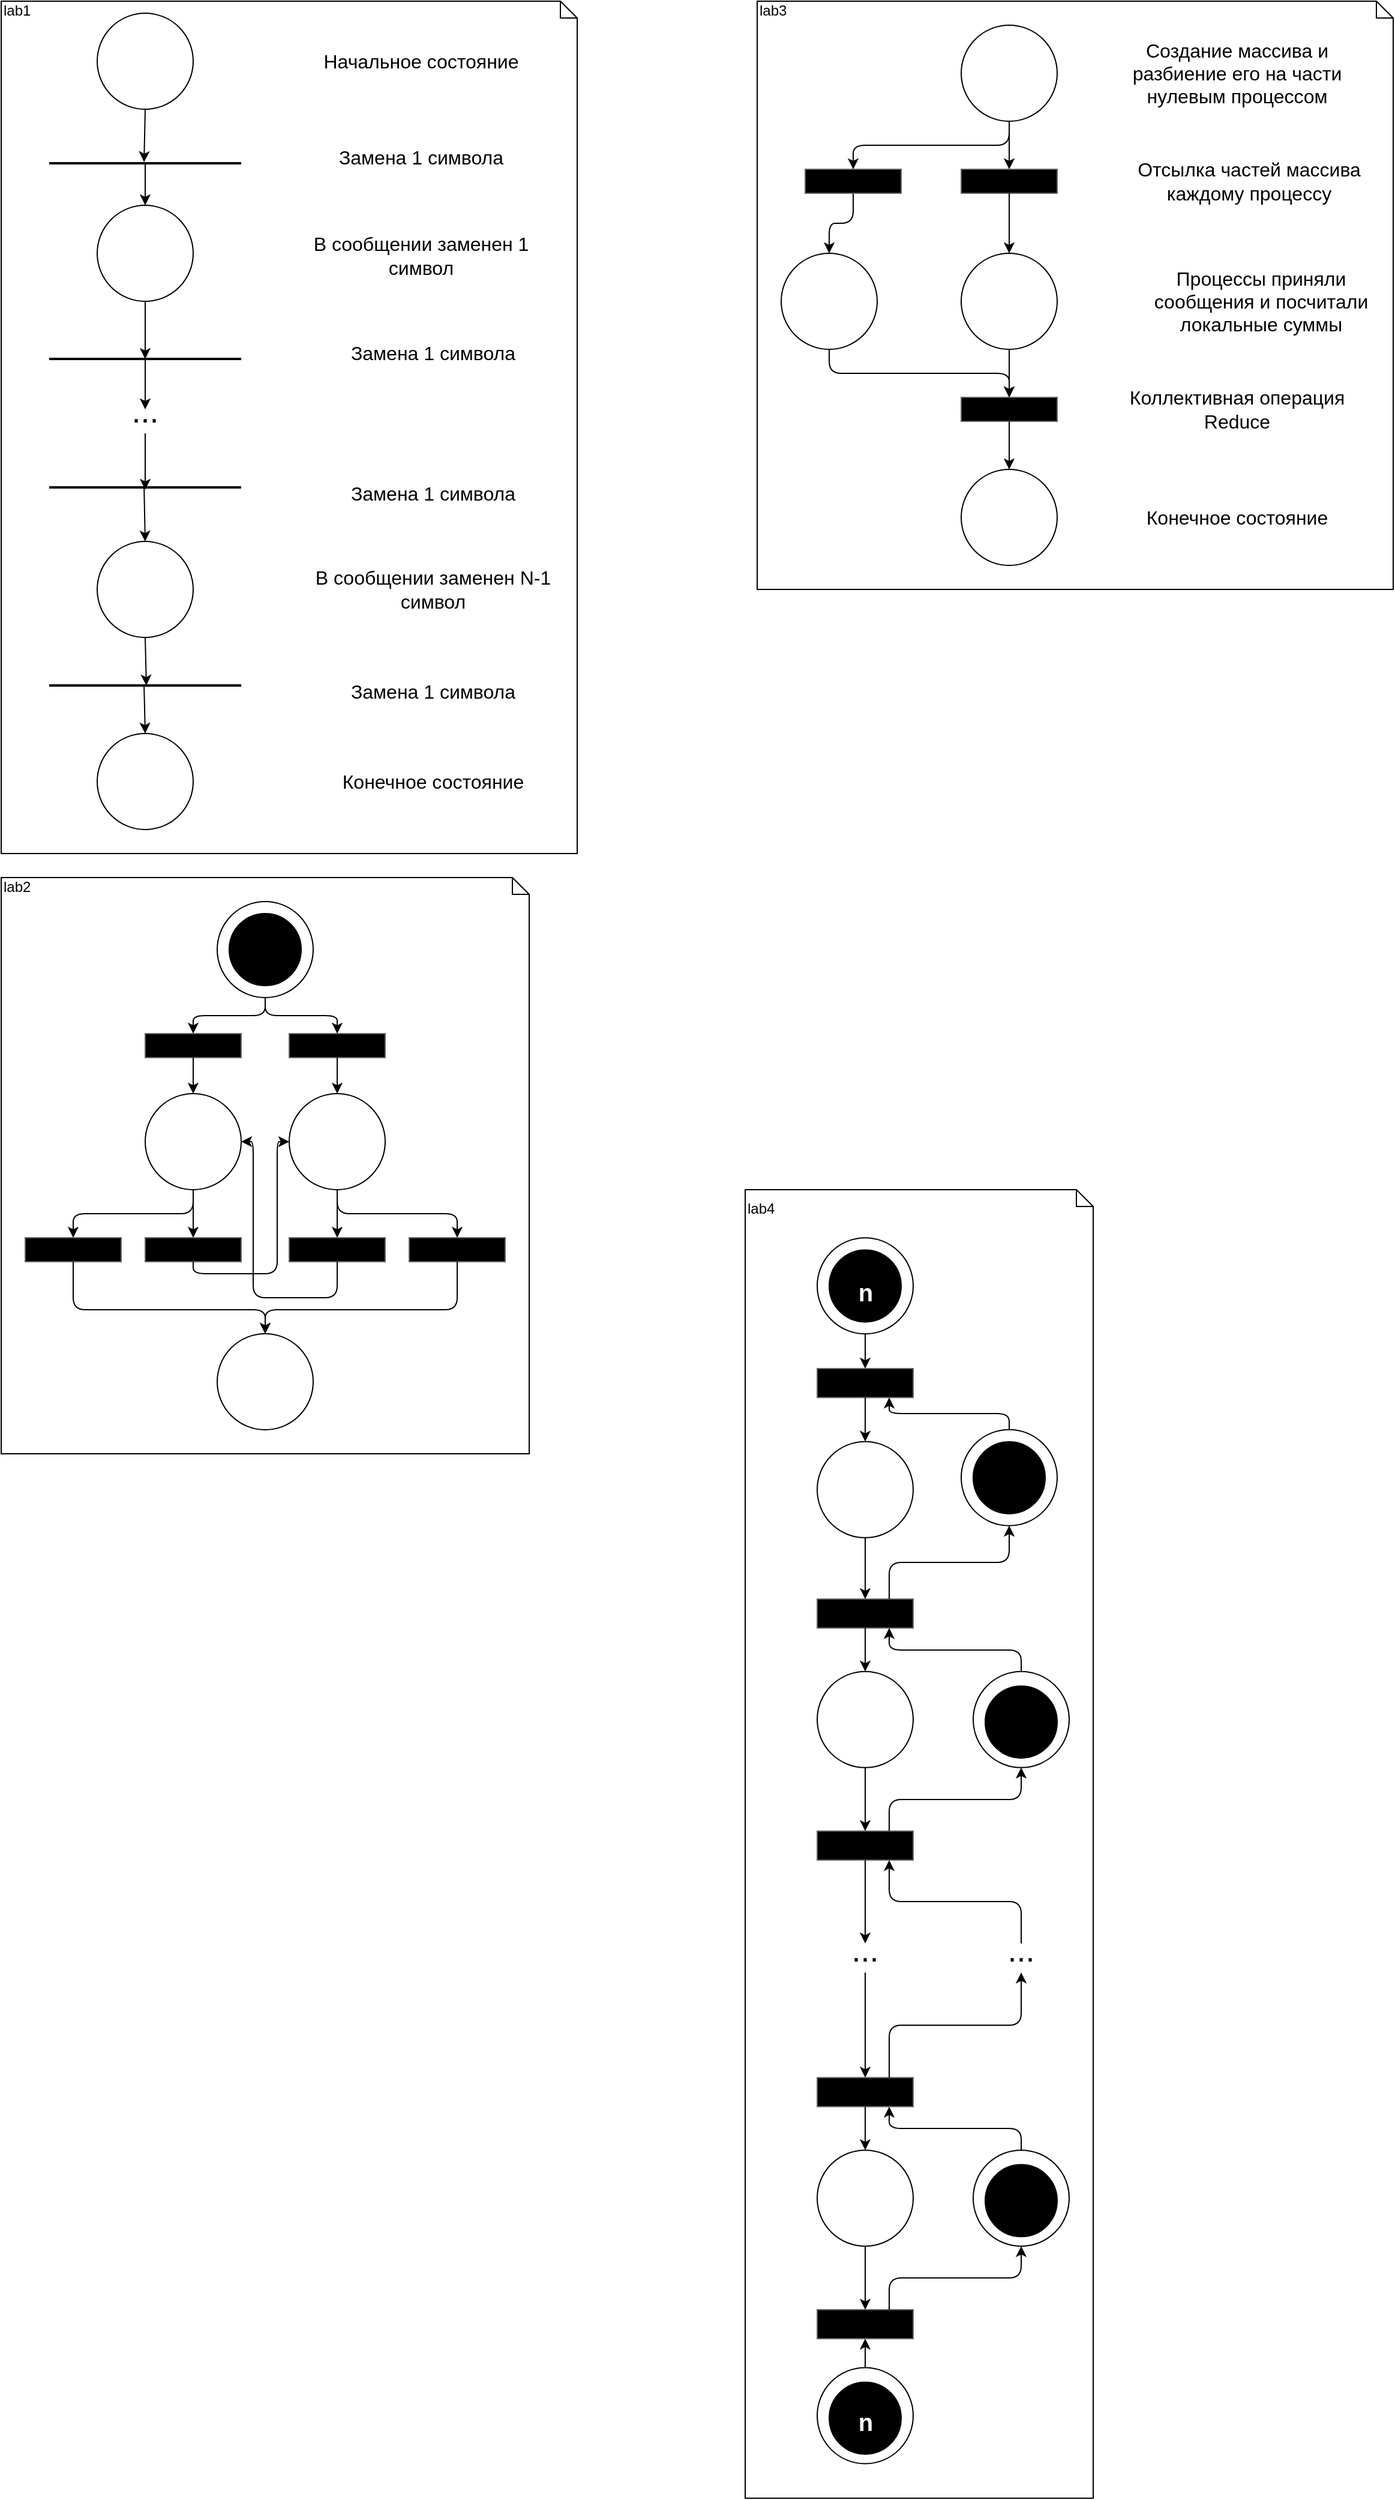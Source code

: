 <mxfile version="12.3.2" type="device" pages="1"><diagram id="6GpnvEEy-C2eloMwzxEv" name="Page-1"><mxGraphModel dx="1577" dy="1208" grid="1" gridSize="10" guides="1" tooltips="1" connect="1" arrows="1" fold="1" page="1" pageScale="1" pageWidth="827" pageHeight="1169" math="0" shadow="0"><root><mxCell id="0"/><mxCell id="1" parent="0"/><mxCell id="kXW_KmqoTyBfFxPTs8dJ-34" value="" style="group" parent="1" vertex="1" connectable="0"><mxGeometry x="40" y="30" width="480" height="710" as="geometry"/></mxCell><mxCell id="kXW_KmqoTyBfFxPTs8dJ-33" value="lab1" style="shape=note;whiteSpace=wrap;html=1;size=14;verticalAlign=top;align=left;spacingTop=-6;" parent="kXW_KmqoTyBfFxPTs8dJ-34" vertex="1"><mxGeometry width="480" height="710" as="geometry"/></mxCell><mxCell id="kXW_KmqoTyBfFxPTs8dJ-1" value="" style="ellipse;whiteSpace=wrap;html=1;aspect=fixed;" parent="kXW_KmqoTyBfFxPTs8dJ-34" vertex="1"><mxGeometry x="80" y="10" width="80" height="80" as="geometry"/></mxCell><mxCell id="kXW_KmqoTyBfFxPTs8dJ-2" value="" style="ellipse;whiteSpace=wrap;html=1;aspect=fixed;" parent="kXW_KmqoTyBfFxPTs8dJ-34" vertex="1"><mxGeometry x="80" y="170" width="80" height="80" as="geometry"/></mxCell><mxCell id="kXW_KmqoTyBfFxPTs8dJ-3" value="" style="ellipse;whiteSpace=wrap;html=1;aspect=fixed;" parent="kXW_KmqoTyBfFxPTs8dJ-34" vertex="1"><mxGeometry x="80" y="450" width="80" height="80" as="geometry"/></mxCell><mxCell id="kXW_KmqoTyBfFxPTs8dJ-4" value="" style="ellipse;whiteSpace=wrap;html=1;aspect=fixed;" parent="kXW_KmqoTyBfFxPTs8dJ-34" vertex="1"><mxGeometry x="80" y="610" width="80" height="80" as="geometry"/></mxCell><mxCell id="kXW_KmqoTyBfFxPTs8dJ-5" value="" style="line;strokeWidth=2;html=1;" parent="kXW_KmqoTyBfFxPTs8dJ-34" vertex="1"><mxGeometry x="40" y="293" width="160" height="10" as="geometry"/></mxCell><mxCell id="kXW_KmqoTyBfFxPTs8dJ-6" value="" style="line;strokeWidth=2;html=1;" parent="kXW_KmqoTyBfFxPTs8dJ-34" vertex="1"><mxGeometry x="40" y="130" width="160" height="10" as="geometry"/></mxCell><mxCell id="kXW_KmqoTyBfFxPTs8dJ-7" value="" style="line;strokeWidth=2;html=1;" parent="kXW_KmqoTyBfFxPTs8dJ-34" vertex="1"><mxGeometry x="40" y="400" width="160" height="10" as="geometry"/></mxCell><mxCell id="kXW_KmqoTyBfFxPTs8dJ-8" value="" style="line;strokeWidth=2;html=1;" parent="kXW_KmqoTyBfFxPTs8dJ-34" vertex="1"><mxGeometry x="40" y="565" width="160" height="10" as="geometry"/></mxCell><mxCell id="kXW_KmqoTyBfFxPTs8dJ-11" value="" style="endArrow=classic;html=1;entryX=0.494;entryY=0.4;entryDx=0;entryDy=0;entryPerimeter=0;exitX=0.5;exitY=1;exitDx=0;exitDy=0;" parent="kXW_KmqoTyBfFxPTs8dJ-34" source="kXW_KmqoTyBfFxPTs8dJ-1" target="kXW_KmqoTyBfFxPTs8dJ-6" edge="1"><mxGeometry width="50" height="50" relative="1" as="geometry"><mxPoint x="300" y="120" as="sourcePoint"/><mxPoint x="350" y="70" as="targetPoint"/></mxGeometry></mxCell><mxCell id="kXW_KmqoTyBfFxPTs8dJ-12" value="" style="endArrow=classic;html=1;entryX=0.5;entryY=0;entryDx=0;entryDy=0;" parent="kXW_KmqoTyBfFxPTs8dJ-34" target="kXW_KmqoTyBfFxPTs8dJ-2" edge="1"><mxGeometry width="50" height="50" relative="1" as="geometry"><mxPoint x="120" y="136" as="sourcePoint"/><mxPoint x="410" y="150" as="targetPoint"/></mxGeometry></mxCell><mxCell id="kXW_KmqoTyBfFxPTs8dJ-13" value="" style="endArrow=classic;html=1;exitX=0.5;exitY=1;exitDx=0;exitDy=0;" parent="kXW_KmqoTyBfFxPTs8dJ-34" source="kXW_KmqoTyBfFxPTs8dJ-2" edge="1"><mxGeometry width="50" height="50" relative="1" as="geometry"><mxPoint x="300" y="230" as="sourcePoint"/><mxPoint x="120" y="298" as="targetPoint"/></mxGeometry></mxCell><mxCell id="kXW_KmqoTyBfFxPTs8dJ-16" value="" style="endArrow=classic;html=1;exitX=0.5;exitY=0.5;exitDx=0;exitDy=0;exitPerimeter=0;" parent="kXW_KmqoTyBfFxPTs8dJ-34" source="kXW_KmqoTyBfFxPTs8dJ-5" edge="1"><mxGeometry width="50" height="50" relative="1" as="geometry"><mxPoint x="190" y="370" as="sourcePoint"/><mxPoint x="120" y="340" as="targetPoint"/></mxGeometry></mxCell><mxCell id="kXW_KmqoTyBfFxPTs8dJ-17" value="&lt;font style=&quot;font-size: 27px&quot;&gt;...&lt;/font&gt;" style="text;html=1;strokeColor=none;fillColor=none;align=center;verticalAlign=bottom;whiteSpace=wrap;rounded=0padding:5px&#10;;" parent="kXW_KmqoTyBfFxPTs8dJ-34" vertex="1"><mxGeometry x="100" y="340" width="40" height="20" as="geometry"/></mxCell><mxCell id="kXW_KmqoTyBfFxPTs8dJ-21" value="" style="endArrow=classic;html=1;exitX=0.5;exitY=1;exitDx=0;exitDy=0;entryX=0.5;entryY=0.7;entryDx=0;entryDy=0;entryPerimeter=0;" parent="kXW_KmqoTyBfFxPTs8dJ-34" source="kXW_KmqoTyBfFxPTs8dJ-17" target="kXW_KmqoTyBfFxPTs8dJ-7" edge="1"><mxGeometry width="50" height="50" relative="1" as="geometry"><mxPoint x="240" y="380" as="sourcePoint"/><mxPoint x="290" y="330" as="targetPoint"/></mxGeometry></mxCell><mxCell id="kXW_KmqoTyBfFxPTs8dJ-22" value="" style="endArrow=classic;html=1;exitX=0.494;exitY=0.4;exitDx=0;exitDy=0;exitPerimeter=0;entryX=0.5;entryY=0;entryDx=0;entryDy=0;" parent="kXW_KmqoTyBfFxPTs8dJ-34" source="kXW_KmqoTyBfFxPTs8dJ-7" target="kXW_KmqoTyBfFxPTs8dJ-3" edge="1"><mxGeometry width="50" height="50" relative="1" as="geometry"><mxPoint x="320" y="390" as="sourcePoint"/><mxPoint x="370" y="340" as="targetPoint"/></mxGeometry></mxCell><mxCell id="kXW_KmqoTyBfFxPTs8dJ-23" value="" style="endArrow=classic;html=1;exitX=0.5;exitY=1;exitDx=0;exitDy=0;entryX=0.506;entryY=0.5;entryDx=0;entryDy=0;entryPerimeter=0;" parent="kXW_KmqoTyBfFxPTs8dJ-34" source="kXW_KmqoTyBfFxPTs8dJ-3" target="kXW_KmqoTyBfFxPTs8dJ-8" edge="1"><mxGeometry width="50" height="50" relative="1" as="geometry"><mxPoint x="280" y="480" as="sourcePoint"/><mxPoint x="330" y="430" as="targetPoint"/></mxGeometry></mxCell><mxCell id="kXW_KmqoTyBfFxPTs8dJ-24" value="" style="endArrow=classic;html=1;exitX=0.494;exitY=0.5;exitDx=0;exitDy=0;exitPerimeter=0;entryX=0.5;entryY=0;entryDx=0;entryDy=0;" parent="kXW_KmqoTyBfFxPTs8dJ-34" source="kXW_KmqoTyBfFxPTs8dJ-8" target="kXW_KmqoTyBfFxPTs8dJ-4" edge="1"><mxGeometry width="50" height="50" relative="1" as="geometry"><mxPoint x="330" y="640" as="sourcePoint"/><mxPoint x="380" y="590" as="targetPoint"/></mxGeometry></mxCell><mxCell id="kXW_KmqoTyBfFxPTs8dJ-25" value="&lt;font style=&quot;font-size: 16px&quot;&gt;Начальное состояние&lt;/font&gt;" style="text;html=1;strokeColor=none;fillColor=none;align=center;verticalAlign=middle;whiteSpace=wrap;rounded=0;" parent="kXW_KmqoTyBfFxPTs8dJ-34" vertex="1"><mxGeometry x="240" y="30" width="220" height="40" as="geometry"/></mxCell><mxCell id="kXW_KmqoTyBfFxPTs8dJ-26" value="&lt;span style=&quot;font-size: 16px&quot;&gt;Замена 1 символа&lt;/span&gt;" style="text;html=1;strokeColor=none;fillColor=none;align=center;verticalAlign=middle;whiteSpace=wrap;rounded=0;" parent="kXW_KmqoTyBfFxPTs8dJ-34" vertex="1"><mxGeometry x="240" y="110" width="220" height="40" as="geometry"/></mxCell><mxCell id="kXW_KmqoTyBfFxPTs8dJ-27" value="&lt;span style=&quot;font-size: 16px&quot;&gt;В сообщении заменен 1 символ&lt;/span&gt;" style="text;html=1;strokeColor=none;fillColor=none;align=center;verticalAlign=middle;whiteSpace=wrap;rounded=0;" parent="kXW_KmqoTyBfFxPTs8dJ-34" vertex="1"><mxGeometry x="240" y="191.5" width="220" height="40" as="geometry"/></mxCell><mxCell id="kXW_KmqoTyBfFxPTs8dJ-28" value="&lt;span style=&quot;font-size: 16px&quot;&gt;Замена 1 символа&lt;/span&gt;" style="text;html=1;strokeColor=none;fillColor=none;align=center;verticalAlign=middle;whiteSpace=wrap;rounded=0;" parent="kXW_KmqoTyBfFxPTs8dJ-34" vertex="1"><mxGeometry x="250" y="273" width="220" height="40" as="geometry"/></mxCell><mxCell id="kXW_KmqoTyBfFxPTs8dJ-29" value="&lt;span style=&quot;font-size: 16px&quot;&gt;Замена 1 символа&lt;/span&gt;" style="text;html=1;strokeColor=none;fillColor=none;align=center;verticalAlign=middle;whiteSpace=wrap;rounded=0;" parent="kXW_KmqoTyBfFxPTs8dJ-34" vertex="1"><mxGeometry x="250" y="390" width="220" height="40" as="geometry"/></mxCell><mxCell id="kXW_KmqoTyBfFxPTs8dJ-30" value="&lt;span style=&quot;font-size: 16px&quot;&gt;В сообщении заменен N-1 символ&lt;/span&gt;" style="text;html=1;strokeColor=none;fillColor=none;align=center;verticalAlign=middle;whiteSpace=wrap;rounded=0;" parent="kXW_KmqoTyBfFxPTs8dJ-34" vertex="1"><mxGeometry x="250" y="470" width="220" height="40" as="geometry"/></mxCell><mxCell id="kXW_KmqoTyBfFxPTs8dJ-31" value="&lt;span style=&quot;font-size: 16px&quot;&gt;Замена 1 символа&lt;/span&gt;" style="text;html=1;strokeColor=none;fillColor=none;align=center;verticalAlign=middle;whiteSpace=wrap;rounded=0;" parent="kXW_KmqoTyBfFxPTs8dJ-34" vertex="1"><mxGeometry x="250" y="555" width="220" height="40" as="geometry"/></mxCell><mxCell id="kXW_KmqoTyBfFxPTs8dJ-32" value="&lt;font style=&quot;font-size: 16px&quot;&gt;Конечное состояние&lt;/font&gt;" style="text;html=1;strokeColor=none;fillColor=none;align=center;verticalAlign=middle;whiteSpace=wrap;rounded=0;" parent="kXW_KmqoTyBfFxPTs8dJ-34" vertex="1"><mxGeometry x="250" y="630" width="220" height="40" as="geometry"/></mxCell><mxCell id="kXW_KmqoTyBfFxPTs8dJ-122" value="" style="group" parent="1" vertex="1" connectable="0"><mxGeometry x="40" y="760" width="440" height="480" as="geometry"/></mxCell><mxCell id="kXW_KmqoTyBfFxPTs8dJ-121" value="lab2" style="shape=note;whiteSpace=wrap;html=1;size=14;verticalAlign=top;align=left;spacingTop=-6;" parent="kXW_KmqoTyBfFxPTs8dJ-122" vertex="1"><mxGeometry width="440" height="480" as="geometry"/></mxCell><mxCell id="kXW_KmqoTyBfFxPTs8dJ-90" value="" style="ellipse;whiteSpace=wrap;html=1;aspect=fixed;" parent="kXW_KmqoTyBfFxPTs8dJ-122" vertex="1"><mxGeometry x="180" y="20" width="80" height="80" as="geometry"/></mxCell><mxCell id="kXW_KmqoTyBfFxPTs8dJ-91" value="" style="ellipse;whiteSpace=wrap;html=1;aspect=fixed;" parent="kXW_KmqoTyBfFxPTs8dJ-122" vertex="1"><mxGeometry x="120" y="180" width="80" height="80" as="geometry"/></mxCell><mxCell id="kXW_KmqoTyBfFxPTs8dJ-92" value="" style="ellipse;whiteSpace=wrap;html=1;aspect=fixed;" parent="kXW_KmqoTyBfFxPTs8dJ-122" vertex="1"><mxGeometry x="240" y="180" width="80" height="80" as="geometry"/></mxCell><mxCell id="kXW_KmqoTyBfFxPTs8dJ-94" value="" style="rounded=0;whiteSpace=wrap;html=1;fillColor=#000000;strokeColor=#666666;fontColor=#333333;" parent="kXW_KmqoTyBfFxPTs8dJ-122" vertex="1"><mxGeometry x="120" y="130" width="80" height="20" as="geometry"/></mxCell><mxCell id="kXW_KmqoTyBfFxPTs8dJ-95" value="" style="rounded=0;whiteSpace=wrap;html=1;fillColor=#000000;strokeColor=#666666;fontColor=#333333;" parent="kXW_KmqoTyBfFxPTs8dJ-122" vertex="1"><mxGeometry x="240" y="130" width="80" height="20" as="geometry"/></mxCell><mxCell id="kXW_KmqoTyBfFxPTs8dJ-96" value="" style="rounded=0;whiteSpace=wrap;html=1;fillColor=#000000;strokeColor=#666666;fontColor=#333333;" parent="kXW_KmqoTyBfFxPTs8dJ-122" vertex="1"><mxGeometry x="240" y="300" width="80" height="20" as="geometry"/></mxCell><mxCell id="kXW_KmqoTyBfFxPTs8dJ-97" value="" style="rounded=0;whiteSpace=wrap;html=1;fillColor=#000000;strokeColor=#666666;fontColor=#333333;" parent="kXW_KmqoTyBfFxPTs8dJ-122" vertex="1"><mxGeometry x="340" y="300" width="80" height="20" as="geometry"/></mxCell><mxCell id="kXW_KmqoTyBfFxPTs8dJ-98" value="" style="rounded=0;whiteSpace=wrap;html=1;fillColor=#000000;strokeColor=#666666;fontColor=#333333;" parent="kXW_KmqoTyBfFxPTs8dJ-122" vertex="1"><mxGeometry x="120" y="300" width="80" height="20" as="geometry"/></mxCell><mxCell id="kXW_KmqoTyBfFxPTs8dJ-99" value="" style="rounded=0;whiteSpace=wrap;html=1;fillColor=#000000;strokeColor=#666666;fontColor=#333333;" parent="kXW_KmqoTyBfFxPTs8dJ-122" vertex="1"><mxGeometry x="20" y="300" width="80" height="20" as="geometry"/></mxCell><mxCell id="kXW_KmqoTyBfFxPTs8dJ-103" value="" style="edgeStyle=elbowEdgeStyle;elbow=vertical;endArrow=classic;html=1;exitX=0.5;exitY=1;exitDx=0;exitDy=0;entryX=0.5;entryY=0;entryDx=0;entryDy=0;" parent="kXW_KmqoTyBfFxPTs8dJ-122" source="kXW_KmqoTyBfFxPTs8dJ-90" target="kXW_KmqoTyBfFxPTs8dJ-94" edge="1"><mxGeometry width="50" height="50" relative="1" as="geometry"><mxPoint x="-60" y="160" as="sourcePoint"/><mxPoint x="-10" y="110" as="targetPoint"/></mxGeometry></mxCell><mxCell id="kXW_KmqoTyBfFxPTs8dJ-104" value="" style="edgeStyle=elbowEdgeStyle;elbow=vertical;endArrow=classic;html=1;exitX=0.5;exitY=1;exitDx=0;exitDy=0;entryX=0.5;entryY=0;entryDx=0;entryDy=0;" parent="kXW_KmqoTyBfFxPTs8dJ-122" source="kXW_KmqoTyBfFxPTs8dJ-90" target="kXW_KmqoTyBfFxPTs8dJ-95" edge="1"><mxGeometry width="50" height="50" relative="1" as="geometry"><mxPoint x="-30" y="130" as="sourcePoint"/><mxPoint x="20" y="80" as="targetPoint"/></mxGeometry></mxCell><mxCell id="kXW_KmqoTyBfFxPTs8dJ-105" value="" style="edgeStyle=elbowEdgeStyle;elbow=vertical;endArrow=classic;html=1;exitX=0.5;exitY=1;exitDx=0;exitDy=0;entryX=0.5;entryY=0;entryDx=0;entryDy=0;" parent="kXW_KmqoTyBfFxPTs8dJ-122" source="kXW_KmqoTyBfFxPTs8dJ-94" target="kXW_KmqoTyBfFxPTs8dJ-91" edge="1"><mxGeometry width="50" height="50" relative="1" as="geometry"><mxPoint x="-10" y="220" as="sourcePoint"/><mxPoint x="40" y="170" as="targetPoint"/></mxGeometry></mxCell><mxCell id="kXW_KmqoTyBfFxPTs8dJ-106" value="" style="edgeStyle=elbowEdgeStyle;elbow=vertical;endArrow=classic;html=1;exitX=0.5;exitY=1;exitDx=0;exitDy=0;entryX=0.5;entryY=0;entryDx=0;entryDy=0;" parent="kXW_KmqoTyBfFxPTs8dJ-122" source="kXW_KmqoTyBfFxPTs8dJ-95" target="kXW_KmqoTyBfFxPTs8dJ-92" edge="1"><mxGeometry width="50" height="50" relative="1" as="geometry"><mxPoint x="480" y="240" as="sourcePoint"/><mxPoint x="530" y="190" as="targetPoint"/></mxGeometry></mxCell><mxCell id="kXW_KmqoTyBfFxPTs8dJ-107" value="" style="edgeStyle=elbowEdgeStyle;elbow=vertical;endArrow=classic;html=1;exitX=0.5;exitY=1;exitDx=0;exitDy=0;entryX=0.5;entryY=0;entryDx=0;entryDy=0;" parent="kXW_KmqoTyBfFxPTs8dJ-122" source="kXW_KmqoTyBfFxPTs8dJ-91" target="kXW_KmqoTyBfFxPTs8dJ-99" edge="1"><mxGeometry width="50" height="50" relative="1" as="geometry"><mxPoint y="270" as="sourcePoint"/><mxPoint x="50" y="220" as="targetPoint"/></mxGeometry></mxCell><mxCell id="kXW_KmqoTyBfFxPTs8dJ-108" value="" style="edgeStyle=elbowEdgeStyle;elbow=horizontal;endArrow=classic;html=1;exitX=0.5;exitY=1;exitDx=0;exitDy=0;entryX=0.5;entryY=0;entryDx=0;entryDy=0;" parent="kXW_KmqoTyBfFxPTs8dJ-122" source="kXW_KmqoTyBfFxPTs8dJ-91" target="kXW_KmqoTyBfFxPTs8dJ-98" edge="1"><mxGeometry width="50" height="50" relative="1" as="geometry"><mxPoint x="-80" y="240" as="sourcePoint"/><mxPoint x="-30" y="190" as="targetPoint"/></mxGeometry></mxCell><mxCell id="kXW_KmqoTyBfFxPTs8dJ-110" value="" style="edgeStyle=elbowEdgeStyle;elbow=vertical;endArrow=classic;html=1;exitX=0.5;exitY=1;exitDx=0;exitDy=0;entryX=0.5;entryY=0;entryDx=0;entryDy=0;" parent="kXW_KmqoTyBfFxPTs8dJ-122" source="kXW_KmqoTyBfFxPTs8dJ-92" target="kXW_KmqoTyBfFxPTs8dJ-97" edge="1"><mxGeometry width="50" height="50" relative="1" as="geometry"><mxPoint x="370" y="220" as="sourcePoint"/><mxPoint x="420" y="170" as="targetPoint"/></mxGeometry></mxCell><mxCell id="kXW_KmqoTyBfFxPTs8dJ-111" value="" style="edgeStyle=elbowEdgeStyle;elbow=vertical;endArrow=classic;html=1;exitX=0.5;exitY=1;exitDx=0;exitDy=0;entryX=0.5;entryY=0;entryDx=0;entryDy=0;" parent="kXW_KmqoTyBfFxPTs8dJ-122" source="kXW_KmqoTyBfFxPTs8dJ-92" target="kXW_KmqoTyBfFxPTs8dJ-96" edge="1"><mxGeometry width="50" height="50" relative="1" as="geometry"><mxPoint x="350" y="230" as="sourcePoint"/><mxPoint x="400" y="180" as="targetPoint"/></mxGeometry></mxCell><mxCell id="kXW_KmqoTyBfFxPTs8dJ-113" value="" style="edgeStyle=segmentEdgeStyle;endArrow=classic;html=1;exitX=0.5;exitY=1;exitDx=0;exitDy=0;entryX=1;entryY=0.5;entryDx=0;entryDy=0;" parent="kXW_KmqoTyBfFxPTs8dJ-122" source="kXW_KmqoTyBfFxPTs8dJ-96" target="kXW_KmqoTyBfFxPTs8dJ-91" edge="1"><mxGeometry width="50" height="50" relative="1" as="geometry"><mxPoint x="190" y="420" as="sourcePoint"/><mxPoint x="240" y="370" as="targetPoint"/><Array as="points"><mxPoint x="280" y="350"/><mxPoint x="210" y="350"/><mxPoint x="210" y="220"/></Array></mxGeometry></mxCell><mxCell id="kXW_KmqoTyBfFxPTs8dJ-114" value="" style="edgeStyle=segmentEdgeStyle;endArrow=classic;html=1;entryX=0;entryY=0.5;entryDx=0;entryDy=0;exitX=0.5;exitY=1;exitDx=0;exitDy=0;" parent="kXW_KmqoTyBfFxPTs8dJ-122" source="kXW_KmqoTyBfFxPTs8dJ-98" target="kXW_KmqoTyBfFxPTs8dJ-92" edge="1"><mxGeometry width="50" height="50" relative="1" as="geometry"><mxPoint x="130" y="400" as="sourcePoint"/><mxPoint x="180" y="350" as="targetPoint"/><Array as="points"><mxPoint x="160" y="330"/><mxPoint x="230" y="330"/><mxPoint x="230" y="220"/></Array></mxGeometry></mxCell><mxCell id="kXW_KmqoTyBfFxPTs8dJ-117" value="" style="ellipse;whiteSpace=wrap;html=1;aspect=fixed;" parent="kXW_KmqoTyBfFxPTs8dJ-122" vertex="1"><mxGeometry x="180" y="380" width="80" height="80" as="geometry"/></mxCell><mxCell id="kXW_KmqoTyBfFxPTs8dJ-118" value="" style="edgeStyle=elbowEdgeStyle;elbow=vertical;endArrow=classic;html=1;exitX=0.5;exitY=1;exitDx=0;exitDy=0;entryX=0.5;entryY=0;entryDx=0;entryDy=0;" parent="kXW_KmqoTyBfFxPTs8dJ-122" source="kXW_KmqoTyBfFxPTs8dJ-97" target="kXW_KmqoTyBfFxPTs8dJ-117" edge="1"><mxGeometry width="50" height="50" relative="1" as="geometry"><mxPoint x="340" y="430" as="sourcePoint"/><mxPoint x="390" y="380" as="targetPoint"/><Array as="points"><mxPoint x="290" y="360"/></Array></mxGeometry></mxCell><mxCell id="kXW_KmqoTyBfFxPTs8dJ-119" value="" style="edgeStyle=elbowEdgeStyle;elbow=vertical;endArrow=classic;html=1;exitX=0.5;exitY=1;exitDx=0;exitDy=0;entryX=0.5;entryY=0;entryDx=0;entryDy=0;" parent="kXW_KmqoTyBfFxPTs8dJ-122" source="kXW_KmqoTyBfFxPTs8dJ-99" target="kXW_KmqoTyBfFxPTs8dJ-117" edge="1"><mxGeometry width="50" height="50" relative="1" as="geometry"><mxPoint x="30" y="420" as="sourcePoint"/><mxPoint x="80" y="370" as="targetPoint"/><Array as="points"><mxPoint x="140" y="360"/></Array></mxGeometry></mxCell><mxCell id="kXW_KmqoTyBfFxPTs8dJ-120" value="" style="ellipse;whiteSpace=wrap;html=1;aspect=fixed;fillColor=#000000;" parent="kXW_KmqoTyBfFxPTs8dJ-122" vertex="1"><mxGeometry x="190" y="30" width="60" height="60" as="geometry"/></mxCell><mxCell id="kXW_KmqoTyBfFxPTs8dJ-172" value="" style="group" parent="1" vertex="1" connectable="0"><mxGeometry x="670" y="30" width="530" height="490" as="geometry"/></mxCell><mxCell id="kXW_KmqoTyBfFxPTs8dJ-168" value="" style="group" parent="kXW_KmqoTyBfFxPTs8dJ-172" vertex="1" connectable="0"><mxGeometry width="530" height="490" as="geometry"/></mxCell><mxCell id="kXW_KmqoTyBfFxPTs8dJ-167" value="lab3" style="shape=note;whiteSpace=wrap;html=1;size=14;verticalAlign=top;align=left;spacingTop=-6;" parent="kXW_KmqoTyBfFxPTs8dJ-168" vertex="1"><mxGeometry width="530" height="490" as="geometry"/></mxCell><mxCell id="kXW_KmqoTyBfFxPTs8dJ-123" value="" style="ellipse;whiteSpace=wrap;html=1;aspect=fixed;" parent="kXW_KmqoTyBfFxPTs8dJ-168" vertex="1"><mxGeometry x="170" y="20" width="80" height="80" as="geometry"/></mxCell><mxCell id="kXW_KmqoTyBfFxPTs8dJ-149" value="" style="rounded=0;whiteSpace=wrap;html=1;fillColor=#000000;strokeColor=#666666;fontColor=#333333;" parent="kXW_KmqoTyBfFxPTs8dJ-168" vertex="1"><mxGeometry x="170" y="140" width="80" height="20" as="geometry"/></mxCell><mxCell id="kXW_KmqoTyBfFxPTs8dJ-150" value="" style="ellipse;whiteSpace=wrap;html=1;aspect=fixed;" parent="kXW_KmqoTyBfFxPTs8dJ-168" vertex="1"><mxGeometry x="20" y="210" width="80" height="80" as="geometry"/></mxCell><mxCell id="kXW_KmqoTyBfFxPTs8dJ-151" value="" style="ellipse;whiteSpace=wrap;html=1;aspect=fixed;" parent="kXW_KmqoTyBfFxPTs8dJ-168" vertex="1"><mxGeometry x="170" y="210" width="80" height="80" as="geometry"/></mxCell><mxCell id="kXW_KmqoTyBfFxPTs8dJ-153" value="" style="rounded=0;whiteSpace=wrap;html=1;fillColor=#000000;strokeColor=#666666;fontColor=#333333;" parent="kXW_KmqoTyBfFxPTs8dJ-168" vertex="1"><mxGeometry x="170" y="330" width="80" height="20" as="geometry"/></mxCell><mxCell id="kXW_KmqoTyBfFxPTs8dJ-154" value="" style="ellipse;whiteSpace=wrap;html=1;aspect=fixed;" parent="kXW_KmqoTyBfFxPTs8dJ-168" vertex="1"><mxGeometry x="170" y="390" width="80" height="80" as="geometry"/></mxCell><mxCell id="kXW_KmqoTyBfFxPTs8dJ-156" value="" style="edgeStyle=elbowEdgeStyle;elbow=vertical;endArrow=classic;html=1;entryX=0.5;entryY=0;entryDx=0;entryDy=0;exitX=0.5;exitY=1;exitDx=0;exitDy=0;" parent="kXW_KmqoTyBfFxPTs8dJ-168" source="kXW_KmqoTyBfFxPTs8dJ-123" target="kXW_KmqoTyBfFxPTs8dJ-149" edge="1"><mxGeometry width="50" height="50" relative="1" as="geometry"><mxPoint x="70" y="160" as="sourcePoint"/><mxPoint x="120" y="110" as="targetPoint"/></mxGeometry></mxCell><mxCell id="kXW_KmqoTyBfFxPTs8dJ-157" value="" style="edgeStyle=elbowEdgeStyle;elbow=vertical;endArrow=classic;html=1;exitX=0.5;exitY=1;exitDx=0;exitDy=0;entryX=0.5;entryY=0;entryDx=0;entryDy=0;" parent="kXW_KmqoTyBfFxPTs8dJ-168" source="kXW_KmqoTyBfFxPTs8dJ-149" target="kXW_KmqoTyBfFxPTs8dJ-151" edge="1"><mxGeometry width="50" height="50" relative="1" as="geometry"><mxPoint x="30" y="190" as="sourcePoint"/><mxPoint x="80" y="140" as="targetPoint"/></mxGeometry></mxCell><mxCell id="kXW_KmqoTyBfFxPTs8dJ-158" value="" style="edgeStyle=elbowEdgeStyle;elbow=vertical;endArrow=classic;html=1;exitX=0.5;exitY=1;exitDx=0;exitDy=0;entryX=0.5;entryY=0;entryDx=0;entryDy=0;" parent="kXW_KmqoTyBfFxPTs8dJ-168" source="kXW_KmqoTyBfFxPTs8dJ-169" target="kXW_KmqoTyBfFxPTs8dJ-150" edge="1"><mxGeometry width="50" height="50" relative="1" as="geometry"><mxPoint x="-10" y="180" as="sourcePoint"/><mxPoint x="40" y="130" as="targetPoint"/></mxGeometry></mxCell><mxCell id="kXW_KmqoTyBfFxPTs8dJ-159" value="" style="edgeStyle=elbowEdgeStyle;elbow=vertical;endArrow=classic;html=1;entryX=0.5;entryY=0;entryDx=0;entryDy=0;exitX=0.5;exitY=1;exitDx=0;exitDy=0;" parent="kXW_KmqoTyBfFxPTs8dJ-168" source="kXW_KmqoTyBfFxPTs8dJ-150" target="kXW_KmqoTyBfFxPTs8dJ-153" edge="1"><mxGeometry width="50" height="50" relative="1" as="geometry"><mxPoint x="20" y="370" as="sourcePoint"/><mxPoint x="70" y="320" as="targetPoint"/></mxGeometry></mxCell><mxCell id="kXW_KmqoTyBfFxPTs8dJ-160" value="" style="edgeStyle=elbowEdgeStyle;elbow=vertical;endArrow=classic;html=1;exitX=0.5;exitY=1;exitDx=0;exitDy=0;entryX=0.5;entryY=0;entryDx=0;entryDy=0;" parent="kXW_KmqoTyBfFxPTs8dJ-168" source="kXW_KmqoTyBfFxPTs8dJ-151" target="kXW_KmqoTyBfFxPTs8dJ-153" edge="1"><mxGeometry width="50" height="50" relative="1" as="geometry"><mxPoint x="80" y="410" as="sourcePoint"/><mxPoint x="130" y="360" as="targetPoint"/></mxGeometry></mxCell><mxCell id="kXW_KmqoTyBfFxPTs8dJ-161" value="" style="edgeStyle=elbowEdgeStyle;elbow=vertical;endArrow=classic;html=1;exitX=0.5;exitY=1;exitDx=0;exitDy=0;entryX=0.5;entryY=0;entryDx=0;entryDy=0;" parent="kXW_KmqoTyBfFxPTs8dJ-168" source="kXW_KmqoTyBfFxPTs8dJ-153" target="kXW_KmqoTyBfFxPTs8dJ-154" edge="1"><mxGeometry width="50" height="50" relative="1" as="geometry"><mxPoint y="450" as="sourcePoint"/><mxPoint x="50" y="400" as="targetPoint"/></mxGeometry></mxCell><mxCell id="kXW_KmqoTyBfFxPTs8dJ-162" value="&lt;span style=&quot;font-size: 16px&quot;&gt;Создание массива и разбиение его на части н&lt;/span&gt;&lt;span style=&quot;font-size: 16px&quot;&gt;улевым процессом&lt;/span&gt;" style="text;html=1;strokeColor=none;fillColor=none;align=center;verticalAlign=middle;whiteSpace=wrap;rounded=0;" parent="kXW_KmqoTyBfFxPTs8dJ-168" vertex="1"><mxGeometry x="290" y="40" width="220" height="40" as="geometry"/></mxCell><mxCell id="kXW_KmqoTyBfFxPTs8dJ-163" value="&lt;font style=&quot;font-size: 16px&quot;&gt;Конечное состояние&lt;/font&gt;" style="text;html=1;strokeColor=none;fillColor=none;align=center;verticalAlign=middle;whiteSpace=wrap;rounded=0;" parent="kXW_KmqoTyBfFxPTs8dJ-168" vertex="1"><mxGeometry x="290" y="410" width="220" height="40" as="geometry"/></mxCell><mxCell id="kXW_KmqoTyBfFxPTs8dJ-164" value="&lt;span style=&quot;font-size: 16px&quot;&gt;Коллективная операция Reduce&lt;/span&gt;" style="text;html=1;strokeColor=none;fillColor=none;align=center;verticalAlign=middle;whiteSpace=wrap;rounded=0;" parent="kXW_KmqoTyBfFxPTs8dJ-168" vertex="1"><mxGeometry x="290" y="320" width="220" height="40" as="geometry"/></mxCell><mxCell id="kXW_KmqoTyBfFxPTs8dJ-165" value="&lt;span style=&quot;font-size: 16px&quot;&gt;Отсылка частей массива каждому процессу&lt;/span&gt;" style="text;html=1;strokeColor=none;fillColor=none;align=center;verticalAlign=middle;whiteSpace=wrap;rounded=0;" parent="kXW_KmqoTyBfFxPTs8dJ-168" vertex="1"><mxGeometry x="300" y="130" width="220" height="40" as="geometry"/></mxCell><mxCell id="kXW_KmqoTyBfFxPTs8dJ-166" value="&lt;span style=&quot;font-size: 16px&quot;&gt;Процессы приняли сообщения и посчитали локальные суммы&lt;/span&gt;" style="text;html=1;strokeColor=none;fillColor=none;align=center;verticalAlign=middle;whiteSpace=wrap;rounded=0;" parent="kXW_KmqoTyBfFxPTs8dJ-168" vertex="1"><mxGeometry x="310" y="230" width="220" height="40" as="geometry"/></mxCell><mxCell id="kXW_KmqoTyBfFxPTs8dJ-169" value="" style="rounded=0;whiteSpace=wrap;html=1;fillColor=#000000;strokeColor=#666666;fontColor=#333333;" parent="kXW_KmqoTyBfFxPTs8dJ-168" vertex="1"><mxGeometry x="40" y="140" width="80" height="20" as="geometry"/></mxCell><mxCell id="kXW_KmqoTyBfFxPTs8dJ-170" value="" style="edgeStyle=elbowEdgeStyle;elbow=vertical;endArrow=classic;html=1;entryX=0.5;entryY=0;entryDx=0;entryDy=0;exitX=0.5;exitY=1;exitDx=0;exitDy=0;" parent="kXW_KmqoTyBfFxPTs8dJ-168" source="kXW_KmqoTyBfFxPTs8dJ-123" target="kXW_KmqoTyBfFxPTs8dJ-169" edge="1"><mxGeometry width="50" height="50" relative="1" as="geometry"><mxPoint x="50" y="120" as="sourcePoint"/><mxPoint x="100" y="70" as="targetPoint"/></mxGeometry></mxCell><mxCell id="uYkBRXjKbfQdLF1ZTW4I-113" value="" style="group" vertex="1" connectable="0" parent="1"><mxGeometry x="660" y="1169.007" width="290" height="940.993" as="geometry"/></mxCell><mxCell id="uYkBRXjKbfQdLF1ZTW4I-95" value="" style="group" vertex="1" connectable="0" parent="uYkBRXjKbfQdLF1ZTW4I-113"><mxGeometry y="40.993" width="290" height="900" as="geometry"/></mxCell><mxCell id="uYkBRXjKbfQdLF1ZTW4I-94" value="&lt;span style=&quot;font-size: 12px&quot;&gt;lab4&lt;/span&gt;" style="shape=note;whiteSpace=wrap;html=1;size=14;verticalAlign=top;align=left;spacingTop=-6;fontSize=20;fontColor=#000000;" vertex="1" parent="uYkBRXjKbfQdLF1ZTW4I-95"><mxGeometry y="-190" width="290" height="1090" as="geometry"/></mxCell><mxCell id="uYkBRXjKbfQdLF1ZTW4I-63" value="&lt;span style=&quot;color: rgba(0 , 0 , 0 , 0) ; font-family: monospace ; font-size: 0px&quot;&gt;%3CmxGraphModel%3E%3Croot%3E%3CmxCell%20id%3D%220%22%2F%3E%3CmxCell%20id%3D%221%22%20parent%3D%220%22%2F%3E%3CmxCell%20id%3D%222%22%20value%3D%22%22%20style%3D%22ellipse%3BwhiteSpace%3Dwrap%3Bhtml%3D1%3Baspect%3Dfixed%3BfillColor%3D%23000000%3B%22%20vertex%3D%221%22%20parent%3D%221%22%3E%3CmxGeometry%20x%3D%221160%22%20y%3D%22595%22%20width%3D%2260%22%20height%3D%2260%22%20as%3D%22geometry%22%2F%3E%3C%2FmxCell%3E%3C%2Froot%3E%3C%2FmxGraphModel%3E&lt;/span&gt;" style="rounded=0;whiteSpace=wrap;html=1;fillColor=#000000;strokeColor=#666666;fontColor=#333333;" vertex="1" parent="uYkBRXjKbfQdLF1ZTW4I-95"><mxGeometry x="60" y="151.007" width="80" height="24.161" as="geometry"/></mxCell><mxCell id="uYkBRXjKbfQdLF1ZTW4I-65" value="" style="ellipse;whiteSpace=wrap;html=1;aspect=fixed;" vertex="1" parent="uYkBRXjKbfQdLF1ZTW4I-95"><mxGeometry x="60" y="211.409" width="80" height="80" as="geometry"/></mxCell><mxCell id="uYkBRXjKbfQdLF1ZTW4I-66" value="&lt;span style=&quot;color: rgba(0 , 0 , 0 , 0) ; font-family: monospace ; font-size: 0px&quot;&gt;%3CmxGraphModel%3E%3Croot%3E%3CmxCell%20id%3D%220%22%2F%3E%3CmxCell%20id%3D%221%22%20parent%3D%220%22%2F%3E%3CmxCell%20id%3D%222%22%20value%3D%22%22%20style%3D%22ellipse%3BwhiteSpace%3Dwrap%3Bhtml%3D1%3Baspect%3Dfixed%3BfillColor%3D%23000000%3B%22%20vertex%3D%221%22%20parent%3D%221%22%3E%3CmxGeometry%20x%3D%221160%22%20y%3D%22595%22%20width%3D%2260%22%20height%3D%2260%22%20as%3D%22geometry%22%2F%3E%3C%2FmxCell%3E%3C%2Froot%3E%3C%2FmxGraphModel%3E&lt;/span&gt;" style="rounded=0;whiteSpace=wrap;html=1;fillColor=#000000;strokeColor=#666666;fontColor=#333333;" vertex="1" parent="uYkBRXjKbfQdLF1ZTW4I-95"><mxGeometry x="60" y="344.295" width="80" height="24.161" as="geometry"/></mxCell><mxCell id="uYkBRXjKbfQdLF1ZTW4I-68" value="&lt;span style=&quot;color: rgba(0 , 0 , 0 , 0) ; font-family: monospace ; font-size: 0px&quot;&gt;%3CmxGraphModel%3E%3Croot%3E%3CmxCell%20id%3D%220%22%2F%3E%3CmxCell%20id%3D%221%22%20parent%3D%220%22%2F%3E%3CmxCell%20id%3D%222%22%20value%3D%22%22%20style%3D%22ellipse%3BwhiteSpace%3Dwrap%3Bhtml%3D1%3Baspect%3Dfixed%3BfillColor%3D%23000000%3B%22%20vertex%3D%221%22%20parent%3D%221%22%3E%3CmxGeometry%20x%3D%221160%22%20y%3D%22595%22%20width%3D%2260%22%20height%3D%2260%22%20as%3D%22geometry%22%2F%3E%3C%2FmxCell%3E%3C%2Froot%3E%3C%2FmxGraphModel%3E&lt;/span&gt;" style="rounded=0;whiteSpace=wrap;html=1;fillColor=#000000;strokeColor=#666666;fontColor=#333333;" vertex="1" parent="uYkBRXjKbfQdLF1ZTW4I-95"><mxGeometry x="60" y="549.664" width="80" height="24.161" as="geometry"/></mxCell><mxCell id="uYkBRXjKbfQdLF1ZTW4I-69" value="" style="ellipse;whiteSpace=wrap;html=1;aspect=fixed;" vertex="1" parent="uYkBRXjKbfQdLF1ZTW4I-95"><mxGeometry x="60" y="610.067" width="80" height="80" as="geometry"/></mxCell><mxCell id="uYkBRXjKbfQdLF1ZTW4I-70" value="" style="ellipse;whiteSpace=wrap;html=1;aspect=fixed;" vertex="1" parent="uYkBRXjKbfQdLF1ZTW4I-95"><mxGeometry x="60" y="791.275" width="80" height="80" as="geometry"/></mxCell><mxCell id="uYkBRXjKbfQdLF1ZTW4I-71" value="" style="ellipse;whiteSpace=wrap;html=1;aspect=fixed;fillColor=#000000;" vertex="1" parent="uYkBRXjKbfQdLF1ZTW4I-95"><mxGeometry x="70" y="803.356" width="60" height="60" as="geometry"/></mxCell><mxCell id="uYkBRXjKbfQdLF1ZTW4I-72" value="n" style="text;html=1;align=center;verticalAlign=middle;resizable=0;points=[];;autosize=1;fontSize=20;fontStyle=1;fontColor=#FFFFFF;" vertex="1" parent="uYkBRXjKbfQdLF1ZTW4I-95"><mxGeometry x="85" y="821.477" width="30" height="30" as="geometry"/></mxCell><mxCell id="uYkBRXjKbfQdLF1ZTW4I-73" value="&lt;span style=&quot;color: rgba(0 , 0 , 0 , 0) ; font-family: monospace ; font-size: 0px&quot;&gt;%3CmxGraphModel%3E%3Croot%3E%3CmxCell%20id%3D%220%22%2F%3E%3CmxCell%20id%3D%221%22%20parent%3D%220%22%2F%3E%3CmxCell%20id%3D%222%22%20value%3D%22%22%20style%3D%22ellipse%3BwhiteSpace%3Dwrap%3Bhtml%3D1%3Baspect%3Dfixed%3BfillColor%3D%23000000%3B%22%20vertex%3D%221%22%20parent%3D%221%22%3E%3CmxGeometry%20x%3D%221160%22%20y%3D%22595%22%20width%3D%2260%22%20height%3D%2260%22%20as%3D%22geometry%22%2F%3E%3C%2FmxCell%3E%3C%2Froot%3E%3C%2FmxGraphModel%3E&lt;/span&gt;" style="rounded=0;whiteSpace=wrap;html=1;fillColor=#000000;strokeColor=#666666;fontColor=#333333;" vertex="1" parent="uYkBRXjKbfQdLF1ZTW4I-95"><mxGeometry x="60" y="742.953" width="80" height="24.161" as="geometry"/></mxCell><mxCell id="uYkBRXjKbfQdLF1ZTW4I-74" value="" style="ellipse;whiteSpace=wrap;html=1;aspect=fixed;" vertex="1" parent="uYkBRXjKbfQdLF1ZTW4I-95"><mxGeometry x="190" y="211.409" width="80" height="80" as="geometry"/></mxCell><mxCell id="uYkBRXjKbfQdLF1ZTW4I-76" value="" style="ellipse;whiteSpace=wrap;html=1;aspect=fixed;" vertex="1" parent="uYkBRXjKbfQdLF1ZTW4I-95"><mxGeometry x="190" y="610.067" width="80" height="80" as="geometry"/></mxCell><mxCell id="uYkBRXjKbfQdLF1ZTW4I-77" value="" style="ellipse;whiteSpace=wrap;html=1;aspect=fixed;fillColor=#000000;" vertex="1" parent="uYkBRXjKbfQdLF1ZTW4I-95"><mxGeometry x="200" y="223.49" width="60" height="60" as="geometry"/></mxCell><mxCell id="uYkBRXjKbfQdLF1ZTW4I-79" value="" style="ellipse;whiteSpace=wrap;html=1;aspect=fixed;fillColor=#000000;" vertex="1" parent="uYkBRXjKbfQdLF1ZTW4I-95"><mxGeometry x="200" y="622.148" width="60" height="60" as="geometry"/></mxCell><mxCell id="uYkBRXjKbfQdLF1ZTW4I-80" value="" style="edgeStyle=elbowEdgeStyle;elbow=vertical;endArrow=classic;html=1;fontSize=20;fontColor=#FFFFFF;exitX=0.5;exitY=1;exitDx=0;exitDy=0;entryX=0.5;entryY=0;entryDx=0;entryDy=0;" edge="1" parent="uYkBRXjKbfQdLF1ZTW4I-95" source="uYkBRXjKbfQdLF1ZTW4I-107" target="uYkBRXjKbfQdLF1ZTW4I-63"><mxGeometry width="50" height="50" relative="1" as="geometry"><mxPoint x="99.667" y="98.667" as="sourcePoint"/><mxPoint x="100" y="151.007" as="targetPoint"/></mxGeometry></mxCell><mxCell id="uYkBRXjKbfQdLF1ZTW4I-81" value="" style="edgeStyle=elbowEdgeStyle;elbow=vertical;endArrow=classic;html=1;fontSize=20;fontColor=#FFFFFF;entryX=0.5;entryY=0;entryDx=0;entryDy=0;exitX=0.5;exitY=1;exitDx=0;exitDy=0;" edge="1" parent="uYkBRXjKbfQdLF1ZTW4I-95" source="uYkBRXjKbfQdLF1ZTW4I-63" target="uYkBRXjKbfQdLF1ZTW4I-65"><mxGeometry width="50" height="50" relative="1" as="geometry"><mxPoint x="-60" y="368.456" as="sourcePoint"/><mxPoint x="-10" y="308.054" as="targetPoint"/></mxGeometry></mxCell><mxCell id="uYkBRXjKbfQdLF1ZTW4I-82" value="" style="edgeStyle=elbowEdgeStyle;elbow=vertical;endArrow=classic;html=1;fontSize=20;fontColor=#FFFFFF;exitX=0.5;exitY=0;exitDx=0;exitDy=0;entryX=0.75;entryY=1;entryDx=0;entryDy=0;" edge="1" parent="uYkBRXjKbfQdLF1ZTW4I-95" source="uYkBRXjKbfQdLF1ZTW4I-74" target="uYkBRXjKbfQdLF1ZTW4I-63"><mxGeometry width="50" height="50" relative="1" as="geometry"><mxPoint x="350" y="235.57" as="sourcePoint"/><mxPoint x="400" y="175.168" as="targetPoint"/></mxGeometry></mxCell><mxCell id="uYkBRXjKbfQdLF1ZTW4I-83" value="" style="edgeStyle=elbowEdgeStyle;elbow=vertical;endArrow=classic;html=1;fontSize=20;fontColor=#FFFFFF;exitX=0.75;exitY=0;exitDx=0;exitDy=0;entryX=0.5;entryY=1;entryDx=0;entryDy=0;" edge="1" parent="uYkBRXjKbfQdLF1ZTW4I-95" source="uYkBRXjKbfQdLF1ZTW4I-66" target="uYkBRXjKbfQdLF1ZTW4I-74"><mxGeometry width="50" height="50" relative="1" as="geometry"><mxPoint x="370" y="344.295" as="sourcePoint"/><mxPoint x="420" y="283.893" as="targetPoint"/></mxGeometry></mxCell><mxCell id="uYkBRXjKbfQdLF1ZTW4I-84" value="" style="edgeStyle=elbowEdgeStyle;elbow=vertical;endArrow=classic;html=1;fontSize=20;fontColor=#FFFFFF;exitX=0.5;exitY=1;exitDx=0;exitDy=0;entryX=0.5;entryY=0;entryDx=0;entryDy=0;" edge="1" parent="uYkBRXjKbfQdLF1ZTW4I-95" source="uYkBRXjKbfQdLF1ZTW4I-65" target="uYkBRXjKbfQdLF1ZTW4I-66"><mxGeometry width="50" height="50" relative="1" as="geometry"><mxPoint x="-90" y="465.101" as="sourcePoint"/><mxPoint x="70" y="320.134" as="targetPoint"/></mxGeometry></mxCell><mxCell id="uYkBRXjKbfQdLF1ZTW4I-85" value="" style="edgeStyle=elbowEdgeStyle;elbow=vertical;endArrow=classic;html=1;fontSize=20;fontColor=#FFFFFF;entryX=0.5;entryY=0;entryDx=0;entryDy=0;exitX=0.5;exitY=1;exitDx=0;exitDy=0;" edge="1" parent="uYkBRXjKbfQdLF1ZTW4I-95" source="uYkBRXjKbfQdLF1ZTW4I-66" target="uYkBRXjKbfQdLF1ZTW4I-96"><mxGeometry width="50" height="50" relative="1" as="geometry"><mxPoint x="-20" y="465.101" as="sourcePoint"/><mxPoint x="99.941" y="404.627" as="targetPoint"/></mxGeometry></mxCell><mxCell id="uYkBRXjKbfQdLF1ZTW4I-86" value="" style="edgeStyle=elbowEdgeStyle;elbow=vertical;endArrow=classic;html=1;fontSize=20;fontColor=#FFFFFF;entryX=0.5;entryY=0;entryDx=0;entryDy=0;exitX=0.5;exitY=1;exitDx=0;exitDy=0;" edge="1" parent="uYkBRXjKbfQdLF1ZTW4I-95" source="uYkBRXjKbfQdLF1ZTW4I-96" target="uYkBRXjKbfQdLF1ZTW4I-68"><mxGeometry width="50" height="50" relative="1" as="geometry"><mxPoint x="99.941" y="501.271" as="sourcePoint"/><mxPoint x="10" y="477.181" as="targetPoint"/></mxGeometry></mxCell><mxCell id="uYkBRXjKbfQdLF1ZTW4I-87" value="" style="edgeStyle=elbowEdgeStyle;elbow=vertical;endArrow=classic;html=1;fontSize=20;fontColor=#FFFFFF;entryX=0.5;entryY=0;entryDx=0;entryDy=0;exitX=0.5;exitY=1;exitDx=0;exitDy=0;" edge="1" parent="uYkBRXjKbfQdLF1ZTW4I-95" source="uYkBRXjKbfQdLF1ZTW4I-68" target="uYkBRXjKbfQdLF1ZTW4I-69"><mxGeometry width="50" height="50" relative="1" as="geometry"><mxPoint x="-20" y="706.711" as="sourcePoint"/><mxPoint x="30" y="646.309" as="targetPoint"/></mxGeometry></mxCell><mxCell id="uYkBRXjKbfQdLF1ZTW4I-88" value="" style="edgeStyle=elbowEdgeStyle;elbow=vertical;endArrow=classic;html=1;fontSize=20;fontColor=#FFFFFF;entryX=0.5;entryY=0;entryDx=0;entryDy=0;exitX=0.5;exitY=1;exitDx=0;exitDy=0;" edge="1" parent="uYkBRXjKbfQdLF1ZTW4I-95" source="uYkBRXjKbfQdLF1ZTW4I-69" target="uYkBRXjKbfQdLF1ZTW4I-73"><mxGeometry width="50" height="50" relative="1" as="geometry"><mxPoint x="-90" y="706.711" as="sourcePoint"/><mxPoint x="-40" y="646.309" as="targetPoint"/></mxGeometry></mxCell><mxCell id="uYkBRXjKbfQdLF1ZTW4I-89" value="" style="edgeStyle=elbowEdgeStyle;elbow=vertical;endArrow=classic;html=1;fontSize=20;fontColor=#FFFFFF;exitX=0.5;exitY=0;exitDx=0;exitDy=0;entryX=0.5;entryY=1;entryDx=0;entryDy=0;" edge="1" parent="uYkBRXjKbfQdLF1ZTW4I-95" source="uYkBRXjKbfQdLF1ZTW4I-70" target="uYkBRXjKbfQdLF1ZTW4I-73"><mxGeometry width="50" height="50" relative="1" as="geometry"><mxPoint x="-50" y="779.195" as="sourcePoint"/><mxPoint y="718.792" as="targetPoint"/></mxGeometry></mxCell><mxCell id="uYkBRXjKbfQdLF1ZTW4I-90" value="" style="edgeStyle=elbowEdgeStyle;elbow=vertical;endArrow=classic;html=1;fontSize=20;fontColor=#FFFFFF;exitX=0.75;exitY=0;exitDx=0;exitDy=0;entryX=0.5;entryY=1;entryDx=0;entryDy=0;" edge="1" parent="uYkBRXjKbfQdLF1ZTW4I-95" source="uYkBRXjKbfQdLF1ZTW4I-73" target="uYkBRXjKbfQdLF1ZTW4I-76"><mxGeometry width="50" height="50" relative="1" as="geometry"><mxPoint x="230" y="839.597" as="sourcePoint"/><mxPoint x="280" y="779.195" as="targetPoint"/></mxGeometry></mxCell><mxCell id="uYkBRXjKbfQdLF1ZTW4I-91" value="" style="edgeStyle=elbowEdgeStyle;elbow=vertical;endArrow=classic;html=1;fontSize=20;fontColor=#FFFFFF;exitX=0.5;exitY=0;exitDx=0;exitDy=0;entryX=0.75;entryY=1;entryDx=0;entryDy=0;" edge="1" parent="uYkBRXjKbfQdLF1ZTW4I-95" source="uYkBRXjKbfQdLF1ZTW4I-76" target="uYkBRXjKbfQdLF1ZTW4I-68"><mxGeometry width="50" height="50" relative="1" as="geometry"><mxPoint x="280" y="815.436" as="sourcePoint"/><mxPoint x="330" y="755.034" as="targetPoint"/></mxGeometry></mxCell><mxCell id="uYkBRXjKbfQdLF1ZTW4I-92" value="" style="edgeStyle=elbowEdgeStyle;elbow=vertical;endArrow=classic;html=1;fontSize=20;fontColor=#FFFFFF;exitX=0.75;exitY=0;exitDx=0;exitDy=0;entryX=0.5;entryY=1;entryDx=0;entryDy=0;" edge="1" parent="uYkBRXjKbfQdLF1ZTW4I-95" source="uYkBRXjKbfQdLF1ZTW4I-68" target="uYkBRXjKbfQdLF1ZTW4I-97"><mxGeometry width="50" height="50" relative="1" as="geometry"><mxPoint x="300" y="610.067" as="sourcePoint"/><mxPoint x="230.529" y="501.271" as="targetPoint"/></mxGeometry></mxCell><mxCell id="uYkBRXjKbfQdLF1ZTW4I-93" value="" style="edgeStyle=elbowEdgeStyle;elbow=vertical;endArrow=classic;html=1;fontSize=20;fontColor=#FFFFFF;exitX=0.5;exitY=0;exitDx=0;exitDy=0;entryX=0.75;entryY=1;entryDx=0;entryDy=0;" edge="1" parent="uYkBRXjKbfQdLF1ZTW4I-95" source="uYkBRXjKbfQdLF1ZTW4I-97" target="uYkBRXjKbfQdLF1ZTW4I-66"><mxGeometry width="50" height="50" relative="1" as="geometry"><mxPoint x="230.529" y="404.627" as="sourcePoint"/><mxPoint x="360" y="465.101" as="targetPoint"/></mxGeometry></mxCell><mxCell id="uYkBRXjKbfQdLF1ZTW4I-96" value="&lt;font style=&quot;font-size: 27px&quot;&gt;...&lt;/font&gt;" style="text;html=1;strokeColor=none;fillColor=none;align=center;verticalAlign=bottom;whiteSpace=wrap;rounded=0padding:5px&#10;;" vertex="1" parent="uYkBRXjKbfQdLF1ZTW4I-95"><mxGeometry x="80" y="437.919" width="40" height="24.161" as="geometry"/></mxCell><mxCell id="uYkBRXjKbfQdLF1ZTW4I-97" value="&lt;font style=&quot;font-size: 27px&quot;&gt;...&lt;/font&gt;" style="text;html=1;strokeColor=none;fillColor=none;align=center;verticalAlign=bottom;whiteSpace=wrap;rounded=0padding:5px&#10;;" vertex="1" parent="uYkBRXjKbfQdLF1ZTW4I-95"><mxGeometry x="210" y="437.919" width="40" height="24.161" as="geometry"/></mxCell><mxCell id="uYkBRXjKbfQdLF1ZTW4I-100" value="" style="ellipse;whiteSpace=wrap;html=1;aspect=fixed;" vertex="1" parent="uYkBRXjKbfQdLF1ZTW4I-95"><mxGeometry x="60" y="-149.879" width="80" height="80" as="geometry"/></mxCell><mxCell id="uYkBRXjKbfQdLF1ZTW4I-101" value="" style="ellipse;whiteSpace=wrap;html=1;aspect=fixed;fillColor=#000000;" vertex="1" parent="uYkBRXjKbfQdLF1ZTW4I-95"><mxGeometry x="70" y="-139.799" width="60" height="60" as="geometry"/></mxCell><mxCell id="uYkBRXjKbfQdLF1ZTW4I-102" value="n" style="text;html=1;align=center;verticalAlign=middle;resizable=0;points=[];;autosize=1;fontSize=20;fontStyle=1;fontColor=#FFFFFF;" vertex="1" parent="uYkBRXjKbfQdLF1ZTW4I-95"><mxGeometry x="85" y="-119.678" width="30" height="30" as="geometry"/></mxCell><mxCell id="uYkBRXjKbfQdLF1ZTW4I-105" value="" style="ellipse;whiteSpace=wrap;html=1;aspect=fixed;" vertex="1" parent="uYkBRXjKbfQdLF1ZTW4I-95"><mxGeometry x="180" y="9.909" width="80" height="80" as="geometry"/></mxCell><mxCell id="uYkBRXjKbfQdLF1ZTW4I-106" value="" style="ellipse;whiteSpace=wrap;html=1;aspect=fixed;fillColor=#000000;" vertex="1" parent="uYkBRXjKbfQdLF1ZTW4I-95"><mxGeometry x="190" y="19.99" width="60" height="60" as="geometry"/></mxCell><mxCell id="uYkBRXjKbfQdLF1ZTW4I-107" value="" style="ellipse;whiteSpace=wrap;html=1;aspect=fixed;" vertex="1" parent="uYkBRXjKbfQdLF1ZTW4I-95"><mxGeometry x="60" y="19.909" width="80" height="80" as="geometry"/></mxCell><mxCell id="uYkBRXjKbfQdLF1ZTW4I-111" value="" style="edgeStyle=elbowEdgeStyle;elbow=vertical;endArrow=classic;html=1;fontSize=20;fontColor=#000000;exitX=0.75;exitY=0;exitDx=0;exitDy=0;entryX=0.5;entryY=1;entryDx=0;entryDy=0;" edge="1" parent="uYkBRXjKbfQdLF1ZTW4I-95" source="uYkBRXjKbfQdLF1ZTW4I-63" target="uYkBRXjKbfQdLF1ZTW4I-105"><mxGeometry width="50" height="50" relative="1" as="geometry"><mxPoint x="-150" y="180" as="sourcePoint"/><mxPoint x="-100" y="130" as="targetPoint"/></mxGeometry></mxCell><mxCell id="uYkBRXjKbfQdLF1ZTW4I-103" value="&lt;span style=&quot;color: rgba(0 , 0 , 0 , 0) ; font-family: monospace ; font-size: 0px&quot;&gt;%3CmxGraphModel%3E%3Croot%3E%3CmxCell%20id%3D%220%22%2F%3E%3CmxCell%20id%3D%221%22%20parent%3D%220%22%2F%3E%3CmxCell%20id%3D%222%22%20value%3D%22%22%20style%3D%22ellipse%3BwhiteSpace%3Dwrap%3Bhtml%3D1%3Baspect%3Dfixed%3BfillColor%3D%23000000%3B%22%20vertex%3D%221%22%20parent%3D%221%22%3E%3CmxGeometry%20x%3D%221160%22%20y%3D%22595%22%20width%3D%2260%22%20height%3D%2260%22%20as%3D%22geometry%22%2F%3E%3C%2FmxCell%3E%3C%2Froot%3E%3C%2FmxGraphModel%3E&lt;/span&gt;" style="rounded=0;whiteSpace=wrap;html=1;fillColor=#000000;strokeColor=#666666;fontColor=#333333;" vertex="1" parent="uYkBRXjKbfQdLF1ZTW4I-113"><mxGeometry x="60" width="80" height="24.161" as="geometry"/></mxCell><mxCell id="uYkBRXjKbfQdLF1ZTW4I-109" value="" style="edgeStyle=elbowEdgeStyle;elbow=vertical;endArrow=classic;html=1;fontSize=20;fontColor=#000000;entryX=0.5;entryY=0;entryDx=0;entryDy=0;exitX=0.5;exitY=1;exitDx=0;exitDy=0;" edge="1" parent="uYkBRXjKbfQdLF1ZTW4I-113" source="uYkBRXjKbfQdLF1ZTW4I-103" target="uYkBRXjKbfQdLF1ZTW4I-107"><mxGeometry width="50" height="50" relative="1" as="geometry"><mxPoint y="20.993" as="sourcePoint"/><mxPoint x="50" y="-29.007" as="targetPoint"/></mxGeometry></mxCell><mxCell id="uYkBRXjKbfQdLF1ZTW4I-110" value="" style="edgeStyle=elbowEdgeStyle;elbow=vertical;endArrow=classic;html=1;fontSize=20;fontColor=#000000;exitX=0.5;exitY=1;exitDx=0;exitDy=0;" edge="1" parent="uYkBRXjKbfQdLF1ZTW4I-113" source="uYkBRXjKbfQdLF1ZTW4I-100" target="uYkBRXjKbfQdLF1ZTW4I-103"><mxGeometry width="50" height="50" relative="1" as="geometry"><mxPoint x="190" y="-39.007" as="sourcePoint"/><mxPoint x="240" y="-89.007" as="targetPoint"/></mxGeometry></mxCell><mxCell id="uYkBRXjKbfQdLF1ZTW4I-112" value="" style="edgeStyle=elbowEdgeStyle;elbow=vertical;endArrow=classic;html=1;fontSize=20;fontColor=#000000;exitX=0.5;exitY=0;exitDx=0;exitDy=0;entryX=0.75;entryY=1;entryDx=0;entryDy=0;" edge="1" parent="uYkBRXjKbfQdLF1ZTW4I-113" source="uYkBRXjKbfQdLF1ZTW4I-105" target="uYkBRXjKbfQdLF1ZTW4I-103"><mxGeometry width="50" height="50" relative="1" as="geometry"><mxPoint x="180" y="-9.007" as="sourcePoint"/><mxPoint x="230" y="-59.007" as="targetPoint"/></mxGeometry></mxCell></root></mxGraphModel></diagram></mxfile>